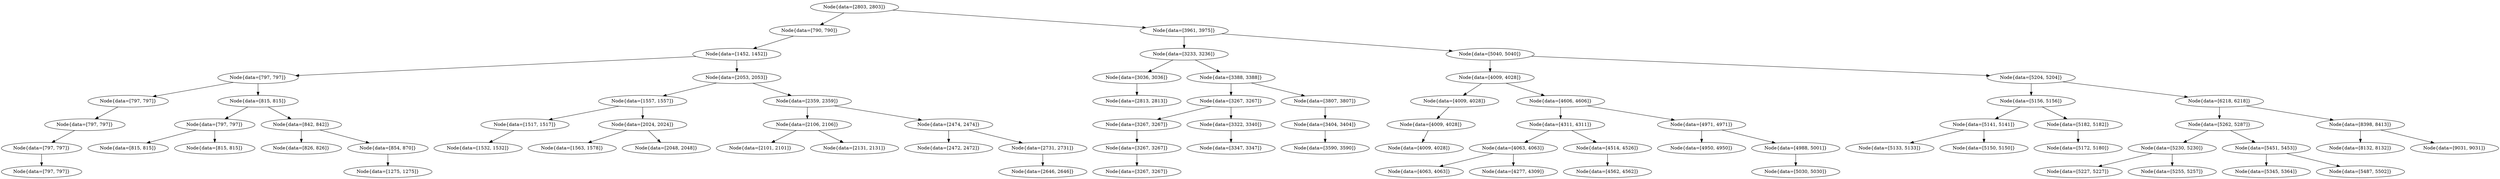 digraph G{
989889899 [label="Node{data=[2803, 2803]}"]
989889899 -> 806813022
806813022 [label="Node{data=[790, 790]}"]
806813022 -> 902860396
902860396 [label="Node{data=[1452, 1452]}"]
902860396 -> 1406206626
1406206626 [label="Node{data=[797, 797]}"]
1406206626 -> 1816522350
1816522350 [label="Node{data=[797, 797]}"]
1816522350 -> 1799230133
1799230133 [label="Node{data=[797, 797]}"]
1799230133 -> 1521238608
1521238608 [label="Node{data=[797, 797]}"]
1521238608 -> 20156341
20156341 [label="Node{data=[797, 797]}"]
1406206626 -> 1111897955
1111897955 [label="Node{data=[815, 815]}"]
1111897955 -> 1509309988
1509309988 [label="Node{data=[797, 797]}"]
1509309988 -> 1643141512
1643141512 [label="Node{data=[815, 815]}"]
1509309988 -> 2091072548
2091072548 [label="Node{data=[815, 815]}"]
1111897955 -> 263053820
263053820 [label="Node{data=[842, 842]}"]
263053820 -> 1740826931
1740826931 [label="Node{data=[826, 826]}"]
263053820 -> 69062746
69062746 [label="Node{data=[854, 870]}"]
69062746 -> 1631227617
1631227617 [label="Node{data=[1275, 1275]}"]
902860396 -> 24650043
24650043 [label="Node{data=[2053, 2053]}"]
24650043 -> 1896074070
1896074070 [label="Node{data=[1557, 1557]}"]
1896074070 -> 460741164
460741164 [label="Node{data=[1517, 1517]}"]
460741164 -> 781091365
781091365 [label="Node{data=[1532, 1532]}"]
1896074070 -> 1858015030
1858015030 [label="Node{data=[2024, 2024]}"]
1858015030 -> 25764044
25764044 [label="Node{data=[1563, 1578]}"]
1858015030 -> 671596011
671596011 [label="Node{data=[2048, 2048]}"]
24650043 -> 1925352804
1925352804 [label="Node{data=[2359, 2359]}"]
1925352804 -> 1687354037
1687354037 [label="Node{data=[2106, 2106]}"]
1687354037 -> 743778731
743778731 [label="Node{data=[2101, 2101]}"]
1687354037 -> 967323951
967323951 [label="Node{data=[2131, 2131]}"]
1925352804 -> 1600594643
1600594643 [label="Node{data=[2474, 2474]}"]
1600594643 -> 743648472
743648472 [label="Node{data=[2472, 2472]}"]
1600594643 -> 692998280
692998280 [label="Node{data=[2731, 2731]}"]
692998280 -> 1368862151
1368862151 [label="Node{data=[2646, 2646]}"]
989889899 -> 922807452
922807452 [label="Node{data=[3961, 3975]}"]
922807452 -> 33563464
33563464 [label="Node{data=[3233, 3236]}"]
33563464 -> 1494346128
1494346128 [label="Node{data=[3036, 3036]}"]
1494346128 -> 822087264
822087264 [label="Node{data=[2813, 2813]}"]
33563464 -> 30699728
30699728 [label="Node{data=[3388, 3388]}"]
30699728 -> 38603201
38603201 [label="Node{data=[3267, 3267]}"]
38603201 -> 1422273905
1422273905 [label="Node{data=[3267, 3267]}"]
1422273905 -> 1694784135
1694784135 [label="Node{data=[3267, 3267]}"]
1694784135 -> 1207231495
1207231495 [label="Node{data=[3267, 3267]}"]
38603201 -> 756936249
756936249 [label="Node{data=[3322, 3340]}"]
756936249 -> 1221981006
1221981006 [label="Node{data=[3347, 3347]}"]
30699728 -> 264394929
264394929 [label="Node{data=[3807, 3807]}"]
264394929 -> 1878413714
1878413714 [label="Node{data=[3404, 3404]}"]
1878413714 -> 769132147
769132147 [label="Node{data=[3590, 3590]}"]
922807452 -> 1257299717
1257299717 [label="Node{data=[5040, 5040]}"]
1257299717 -> 1474957626
1474957626 [label="Node{data=[4009, 4028]}"]
1474957626 -> 181252244
181252244 [label="Node{data=[4009, 4028]}"]
181252244 -> 1733022752
1733022752 [label="Node{data=[4009, 4028]}"]
1733022752 -> 722417467
722417467 [label="Node{data=[4009, 4028]}"]
1474957626 -> 753631393
753631393 [label="Node{data=[4606, 4606]}"]
753631393 -> 1262869688
1262869688 [label="Node{data=[4311, 4311]}"]
1262869688 -> 1914108708
1914108708 [label="Node{data=[4063, 4063]}"]
1914108708 -> 544386226
544386226 [label="Node{data=[4063, 4063]}"]
1914108708 -> 1357700757
1357700757 [label="Node{data=[4277, 4309]}"]
1262869688 -> 900298796
900298796 [label="Node{data=[4514, 4526]}"]
900298796 -> 1889757798
1889757798 [label="Node{data=[4562, 4562]}"]
753631393 -> 1166106620
1166106620 [label="Node{data=[4971, 4971]}"]
1166106620 -> 1932470703
1932470703 [label="Node{data=[4950, 4950]}"]
1166106620 -> 221861886
221861886 [label="Node{data=[4988, 5001]}"]
221861886 -> 1713568869
1713568869 [label="Node{data=[5030, 5030]}"]
1257299717 -> 697508322
697508322 [label="Node{data=[5204, 5204]}"]
697508322 -> 603658030
603658030 [label="Node{data=[5156, 5156]}"]
603658030 -> 1689924104
1689924104 [label="Node{data=[5141, 5141]}"]
1689924104 -> 361380654
361380654 [label="Node{data=[5133, 5133]}"]
1689924104 -> 631673932
631673932 [label="Node{data=[5150, 5150]}"]
603658030 -> 1579132337
1579132337 [label="Node{data=[5182, 5182]}"]
1579132337 -> 1795225096
1795225096 [label="Node{data=[5172, 5180]}"]
697508322 -> 790094605
790094605 [label="Node{data=[6218, 6218]}"]
790094605 -> 1048712791
1048712791 [label="Node{data=[5262, 5287]}"]
1048712791 -> 487792155
487792155 [label="Node{data=[5230, 5230]}"]
487792155 -> 1909398279
1909398279 [label="Node{data=[5227, 5227]}"]
487792155 -> 1632670136
1632670136 [label="Node{data=[5255, 5257]}"]
1048712791 -> 1338905451
1338905451 [label="Node{data=[5451, 5453]}"]
1338905451 -> 1252540239
1252540239 [label="Node{data=[5345, 5364]}"]
1338905451 -> 1136005694
1136005694 [label="Node{data=[5487, 5502]}"]
790094605 -> 638486177
638486177 [label="Node{data=[8398, 8413]}"]
638486177 -> 426019904
426019904 [label="Node{data=[8132, 8132]}"]
638486177 -> 314411620
314411620 [label="Node{data=[9031, 9031]}"]
}